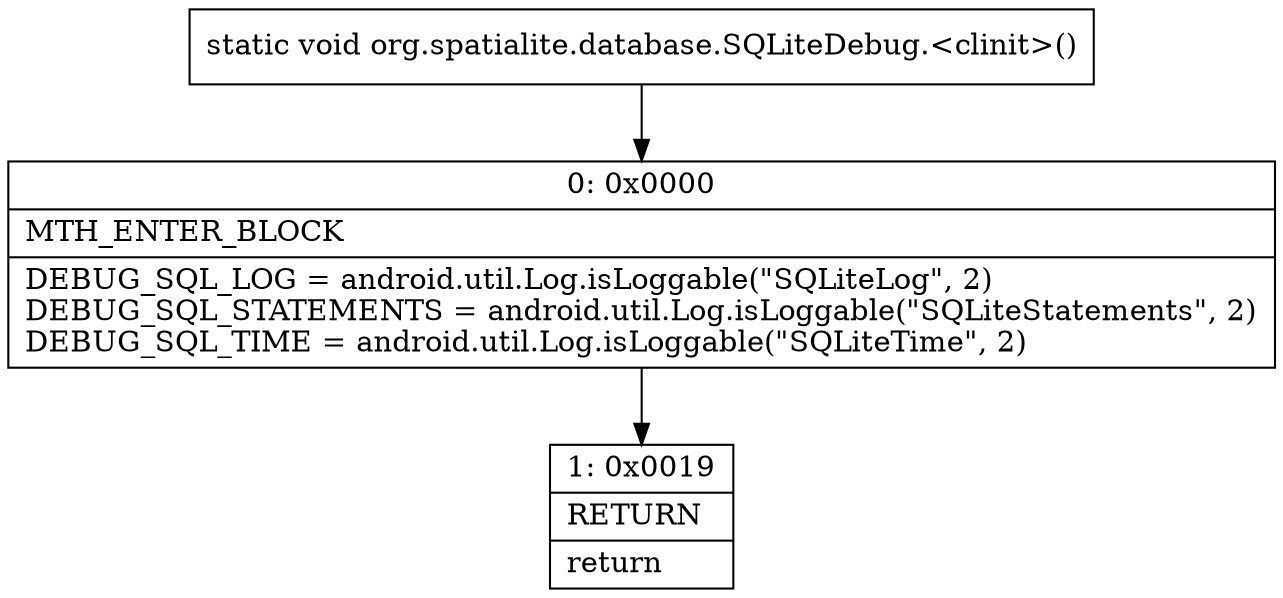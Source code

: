 digraph "CFG fororg.spatialite.database.SQLiteDebug.\<clinit\>()V" {
Node_0 [shape=record,label="{0\:\ 0x0000|MTH_ENTER_BLOCK\l|DEBUG_SQL_LOG = android.util.Log.isLoggable(\"SQLiteLog\", 2)\lDEBUG_SQL_STATEMENTS = android.util.Log.isLoggable(\"SQLiteStatements\", 2)\lDEBUG_SQL_TIME = android.util.Log.isLoggable(\"SQLiteTime\", 2)\l}"];
Node_1 [shape=record,label="{1\:\ 0x0019|RETURN\l|return\l}"];
MethodNode[shape=record,label="{static void org.spatialite.database.SQLiteDebug.\<clinit\>() }"];
MethodNode -> Node_0;
Node_0 -> Node_1;
}

